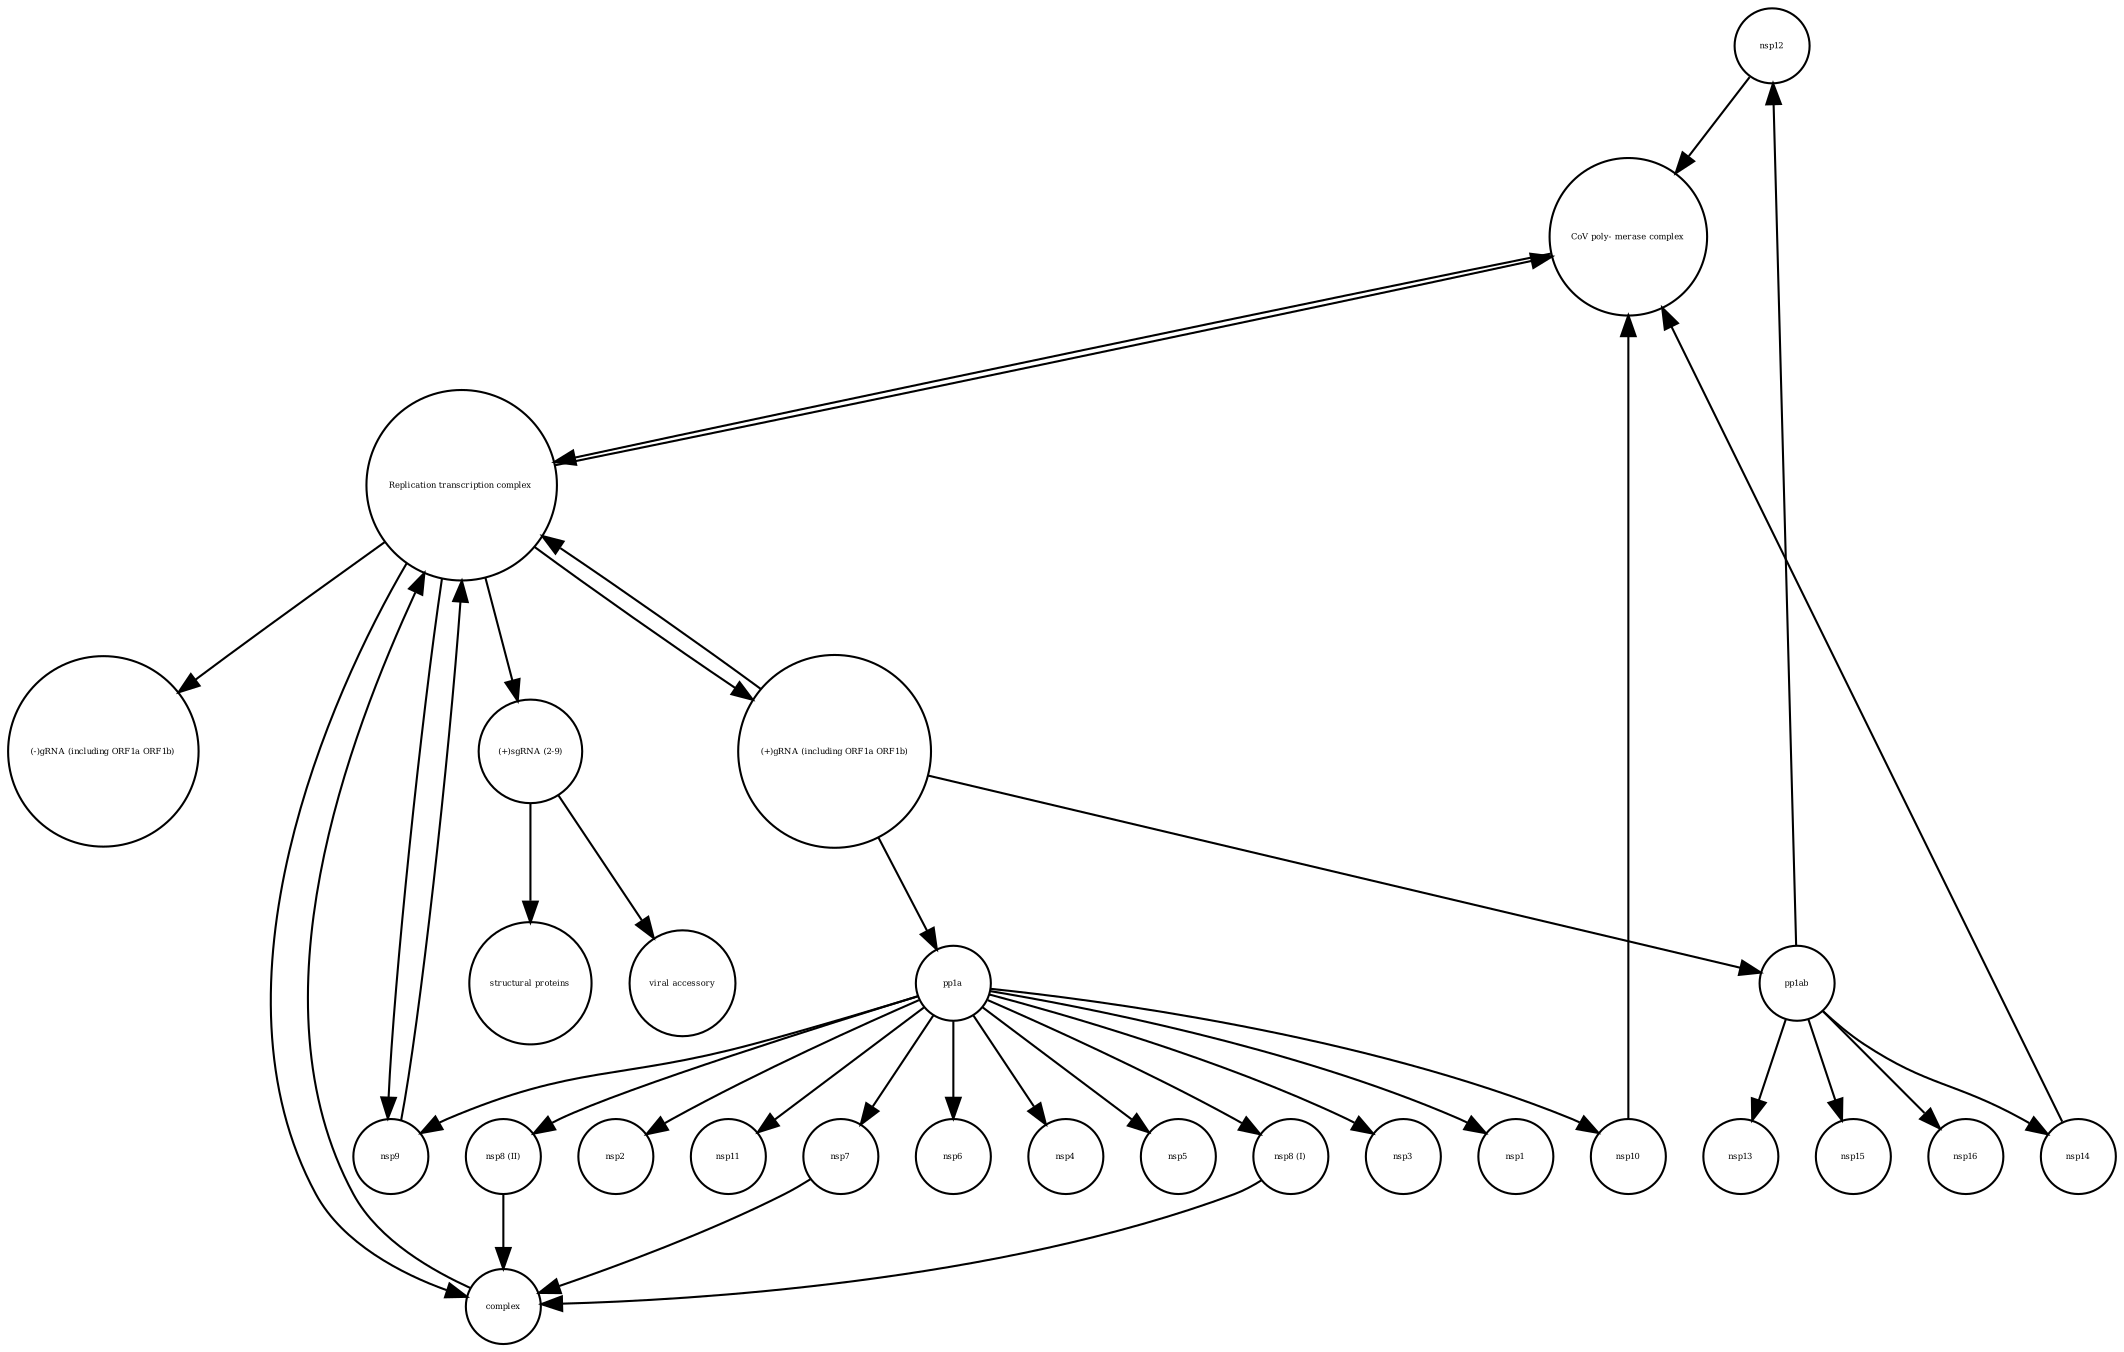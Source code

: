 strict digraph  {
nsp12 [annotation="", bipartite=0, cls=macromolecule, fontsize=4, label=nsp12, shape=circle];
nsp3 [annotation="", bipartite=0, cls=macromolecule, fontsize=4, label=nsp3, shape=circle];
nsp16 [annotation="", bipartite=0, cls=macromolecule, fontsize=4, label=nsp16, shape=circle];
"(+)sgRNA (2-9)" [annotation="", bipartite=0, cls="nucleic acid feature", fontsize=4, label="(+)sgRNA (2-9)", shape=circle];
nsp1 [annotation="", bipartite=0, cls=macromolecule, fontsize=4, label=nsp1, shape=circle];
nsp9 [annotation="", bipartite=0, cls=macromolecule, fontsize=4, label=nsp9, shape=circle];
nsp14 [annotation="", bipartite=0, cls=macromolecule, fontsize=4, label=nsp14, shape=circle];
nsp2 [annotation="", bipartite=0, cls=macromolecule, fontsize=4, label=nsp2, shape=circle];
"CoV poly- merase complex" [annotation="", bipartite=0, cls=complex, fontsize=4, label="CoV poly- merase complex", shape=circle];
pp1ab [annotation="", bipartite=0, cls=macromolecule, fontsize=4, label=pp1ab, shape=circle];
nsp11 [annotation="", bipartite=0, cls=macromolecule, fontsize=4, label=nsp11, shape=circle];
"viral accessory" [annotation="", bipartite=0, cls=macromolecule, fontsize=4, label="viral accessory", shape=circle];
nsp10 [annotation="", bipartite=0, cls=macromolecule, fontsize=4, label=nsp10, shape=circle];
"nsp8 (II)" [annotation="", bipartite=0, cls=macromolecule, fontsize=4, label="nsp8 (II)", shape=circle];
nsp13 [annotation="", bipartite=0, cls=macromolecule, fontsize=4, label=nsp13, shape=circle];
nsp6 [annotation="", bipartite=0, cls=macromolecule, fontsize=4, label=nsp6, shape=circle];
"structural proteins" [annotation="", bipartite=0, cls=macromolecule, fontsize=4, label="structural proteins", shape=circle];
pp1a [annotation="", bipartite=0, cls=macromolecule, fontsize=4, label=pp1a, shape=circle];
"(-)gRNA (including ORF1a ORF1b)" [annotation="", bipartite=0, cls="nucleic acid feature", fontsize=4, label="(-)gRNA (including ORF1a ORF1b)", shape=circle];
"Replication transcription complex " [annotation="", bipartite=0, cls=complex, fontsize=4, label="Replication transcription complex ", shape=circle];
nsp4 [annotation="", bipartite=0, cls=macromolecule, fontsize=4, label=nsp4, shape=circle];
nsp5 [annotation="", bipartite=0, cls=macromolecule, fontsize=4, label=nsp5, shape=circle];
complex [annotation="", bipartite=0, cls=complex, fontsize=4, label=complex, shape=circle];
"(+)gRNA (including ORF1a ORF1b)" [annotation="", bipartite=0, cls="nucleic acid feature", fontsize=4, label="(+)gRNA (including ORF1a ORF1b)", shape=circle];
nsp15 [annotation="", bipartite=0, cls=macromolecule, fontsize=4, label=nsp15, shape=circle];
nsp7 [annotation="", bipartite=0, cls=macromolecule, fontsize=4, label=nsp7, shape=circle];
"nsp8 (I)" [annotation="", bipartite=0, cls=macromolecule, fontsize=4, label="nsp8 (I)", shape=circle];
nsp12 -> "CoV poly- merase complex"  [annotation="", interaction_type=production];
"(+)sgRNA (2-9)" -> "viral accessory"  [annotation="", interaction_type="necessary stimulation"];
"(+)sgRNA (2-9)" -> "structural proteins"  [annotation="", interaction_type="necessary stimulation"];
nsp9 -> "Replication transcription complex "  [annotation="", interaction_type=production];
nsp14 -> "CoV poly- merase complex"  [annotation="", interaction_type=production];
"CoV poly- merase complex" -> "Replication transcription complex "  [annotation="", interaction_type=production];
pp1ab -> nsp12  [annotation="", interaction_type=production];
pp1ab -> nsp13  [annotation="", interaction_type=production];
pp1ab -> nsp16  [annotation="", interaction_type=production];
pp1ab -> nsp14  [annotation="", interaction_type=production];
pp1ab -> nsp15  [annotation="", interaction_type=production];
nsp10 -> "CoV poly- merase complex"  [annotation="", interaction_type=production];
"nsp8 (II)" -> complex  [annotation="", interaction_type=production];
pp1a -> nsp10  [annotation="", interaction_type=production];
pp1a -> "nsp8 (II)"  [annotation="", interaction_type=production];
pp1a -> nsp4  [annotation="", interaction_type=production];
pp1a -> nsp3  [annotation="", interaction_type=production];
pp1a -> nsp5  [annotation="", interaction_type=production];
pp1a -> nsp1  [annotation="", interaction_type=production];
pp1a -> nsp2  [annotation="", interaction_type=production];
pp1a -> nsp9  [annotation="", interaction_type=production];
pp1a -> nsp6  [annotation="", interaction_type=production];
pp1a -> nsp7  [annotation="", interaction_type=production];
pp1a -> nsp11  [annotation="", interaction_type=production];
pp1a -> "nsp8 (I)"  [annotation="", interaction_type=production];
"Replication transcription complex " -> nsp9  [annotation="", interaction_type=production];
"Replication transcription complex " -> complex  [annotation="", interaction_type=production];
"Replication transcription complex " -> "(+)gRNA (including ORF1a ORF1b)"  [annotation="", interaction_type=production];
"Replication transcription complex " -> "CoV poly- merase complex"  [annotation="", interaction_type=production];
"Replication transcription complex " -> "(-)gRNA (including ORF1a ORF1b)"  [annotation="", interaction_type=production];
"Replication transcription complex " -> "(+)sgRNA (2-9)"  [annotation="", interaction_type="necessary stimulation"];
complex -> "Replication transcription complex "  [annotation="", interaction_type=production];
"(+)gRNA (including ORF1a ORF1b)" -> pp1ab  [annotation="", interaction_type="necessary stimulation"];
"(+)gRNA (including ORF1a ORF1b)" -> pp1a  [annotation="", interaction_type="necessary stimulation"];
"(+)gRNA (including ORF1a ORF1b)" -> "Replication transcription complex "  [annotation="", interaction_type=production];
nsp7 -> complex  [annotation="", interaction_type=production];
"nsp8 (I)" -> complex  [annotation="", interaction_type=production];
}
